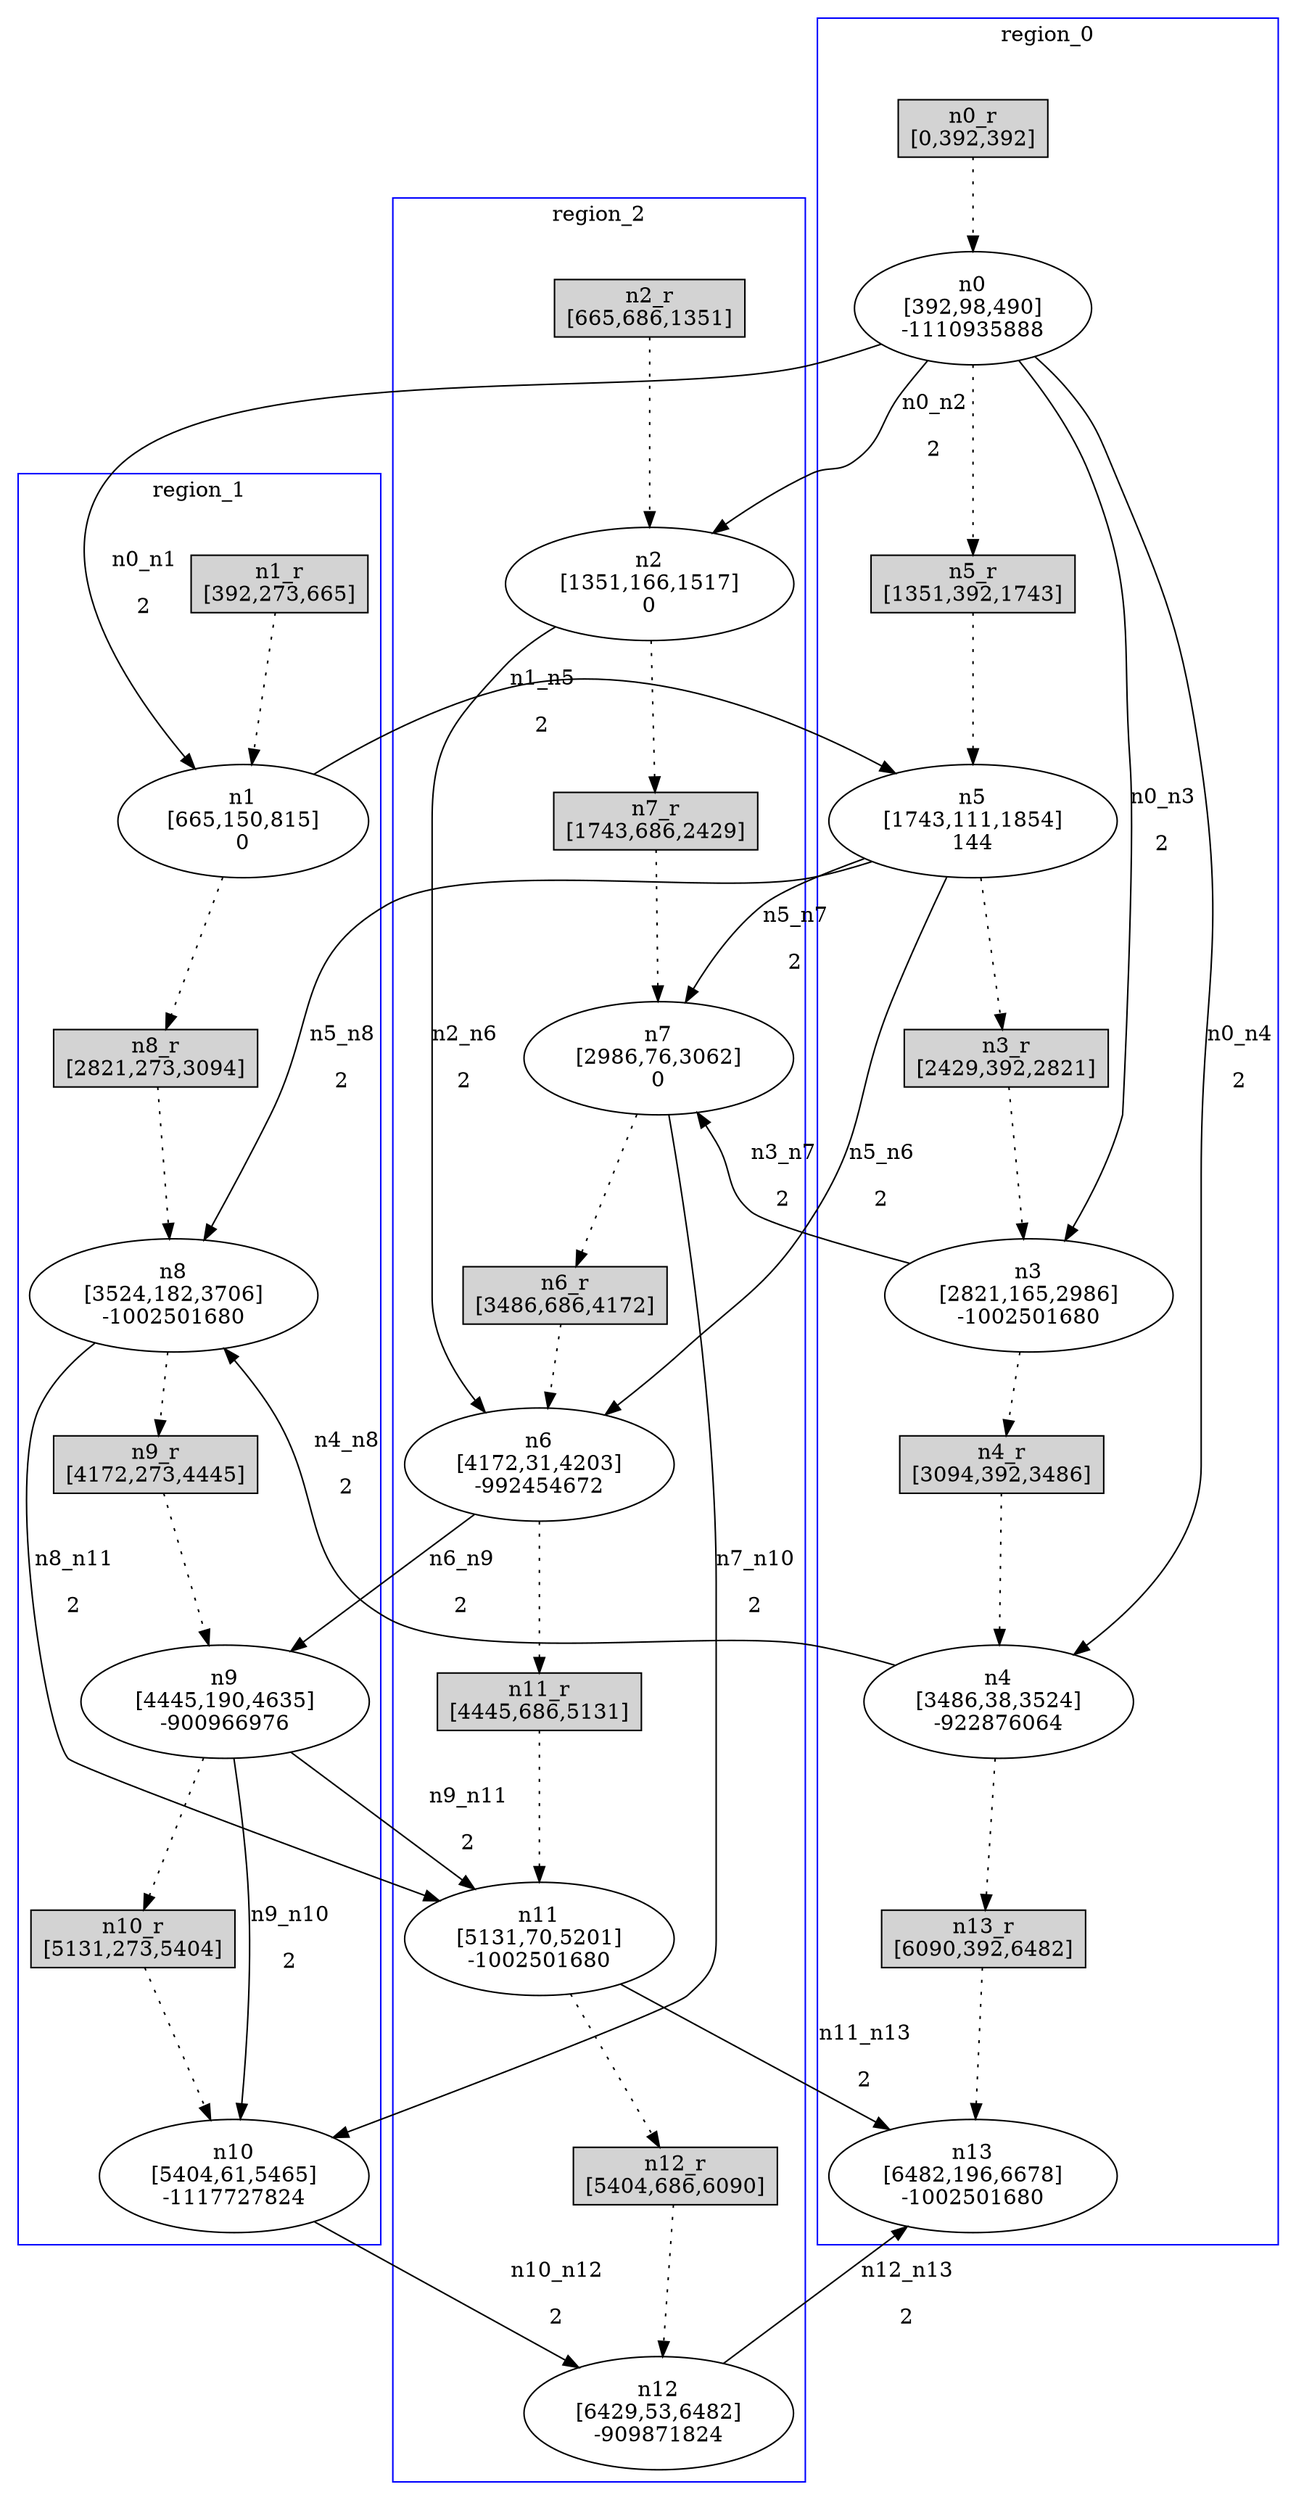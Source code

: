//3-LSsolveMIPnSolStatus 9.
//4-SL 6678.
//5-LSsolveMIPsolveTime(double) 1800.02.
//6-reconfigurateNum(int) 14.
//7-reconfigurateTime(int) 6482.
digraph test_0 {
	size="28,40";
	subgraph cluster0 {
		stytle=filled;
		color=blue;
		label=region_0;
		n0_r [ shape = box, style = filled, label = "n0_r\n[0,392,392]" ];
		n0 [ label="n0\n[392,98,490]\n-1110935888" ];
		n0_r -> n0 [ style = dotted ];
		n5_r [ shape = box, style = filled, label = "n5_r\n[1351,392,1743]" ];
		n5 [ label="n5\n[1743,111,1854]\n144" ];
		n5_r -> n5 [ style = dotted ];
		n3_r [ shape = box, style = filled, label = "n3_r\n[2429,392,2821]" ];
		n3 [ label="n3\n[2821,165,2986]\n-1002501680" ];
		n3_r -> n3 [ style = dotted ];
		n4_r [ shape = box, style = filled, label = "n4_r\n[3094,392,3486]" ];
		n4 [ label="n4\n[3486,38,3524]\n-922876064" ];
		n4_r -> n4 [ style = dotted ];
		n13_r [ shape = box, style = filled, label = "n13_r\n[6090,392,6482]" ];
		n13 [ label="n13\n[6482,196,6678]\n-1002501680" ];
		n13_r -> n13 [ style = dotted ];
		n0 -> n5_r [ style = dotted ];
		n5 -> n3_r [ style = dotted ];
		n3 -> n4_r [ style = dotted ];
		n4 -> n13_r [ style = dotted ];
	}
	subgraph cluster1 {
		stytle=filled;
		color=blue;
		label=region_1;
		n1_r [ shape = box, style = filled, label = "n1_r\n[392,273,665]" ];
		n1 [ label="n1\n[665,150,815]\n0" ];
		n1_r -> n1 [ style = dotted ];
		n8_r [ shape = box, style = filled, label = "n8_r\n[2821,273,3094]" ];
		n8 [ label="n8\n[3524,182,3706]\n-1002501680" ];
		n8_r -> n8 [ style = dotted ];
		n9_r [ shape = box, style = filled, label = "n9_r\n[4172,273,4445]" ];
		n9 [ label="n9\n[4445,190,4635]\n-900966976" ];
		n9_r -> n9 [ style = dotted ];
		n10_r [ shape = box, style = filled, label = "n10_r\n[5131,273,5404]" ];
		n10 [ label="n10\n[5404,61,5465]\n-1117727824" ];
		n10_r -> n10 [ style = dotted ];
		n1 -> n8_r [ style = dotted ];
		n8 -> n9_r [ style = dotted ];
		n9 -> n10_r [ style = dotted ];
	}
	subgraph cluster2 {
		stytle=filled;
		color=blue;
		label=region_2;
		n2_r [ shape = box, style = filled, label = "n2_r\n[665,686,1351]" ];
		n2 [ label="n2\n[1351,166,1517]\n0" ];
		n2_r -> n2 [ style = dotted ];
		n7_r [ shape = box, style = filled, label = "n7_r\n[1743,686,2429]" ];
		n7 [ label="n7\n[2986,76,3062]\n0" ];
		n7_r -> n7 [ style = dotted ];
		n6_r [ shape = box, style = filled, label = "n6_r\n[3486,686,4172]" ];
		n6 [ label="n6\n[4172,31,4203]\n-992454672" ];
		n6_r -> n6 [ style = dotted ];
		n11_r [ shape = box, style = filled, label = "n11_r\n[4445,686,5131]" ];
		n11 [ label="n11\n[5131,70,5201]\n-1002501680" ];
		n11_r -> n11 [ style = dotted ];
		n12_r [ shape = box, style = filled, label = "n12_r\n[5404,686,6090]" ];
		n12 [ label="n12\n[6429,53,6482]\n-909871824" ];
		n12_r -> n12 [ style = dotted ];
		n2 -> n7_r [ style = dotted ];
		n7 -> n6_r [ style = dotted ];
		n6 -> n11_r [ style = dotted ];
		n11 -> n12_r [ style = dotted ];
	}
	n0 -> n1 [ label="n0_n1\n2" ];
	n0 -> n2 [ label="n0_n2\n2" ];
	n0 -> n3 [ label="n0_n3\n2" ];
	n0 -> n4 [ label="n0_n4\n2" ];
	n1 -> n5 [ label="n1_n5\n2" ];
	n2 -> n6 [ label="n2_n6\n2" ];
	n3 -> n7 [ label="n3_n7\n2" ];
	n4 -> n8 [ label="n4_n8\n2" ];
	n5 -> n6 [ label="n5_n6\n2" ];
	n5 -> n7 [ label="n5_n7\n2" ];
	n5 -> n8 [ label="n5_n8\n2" ];
	n6 -> n9 [ label="n6_n9\n2" ];
	n7 -> n10 [ label="n7_n10\n2" ];
	n8 -> n11 [ label="n8_n11\n2" ];
	n9 -> n10 [ label="n9_n10\n2" ];
	n9 -> n11 [ label="n9_n11\n2" ];
	n10 -> n12 [ label="n10_n12\n2" ];
	n11 -> n13 [ label="n11_n13\n2" ];
	n12 -> n13 [ label="n12_n13\n2" ];
}
